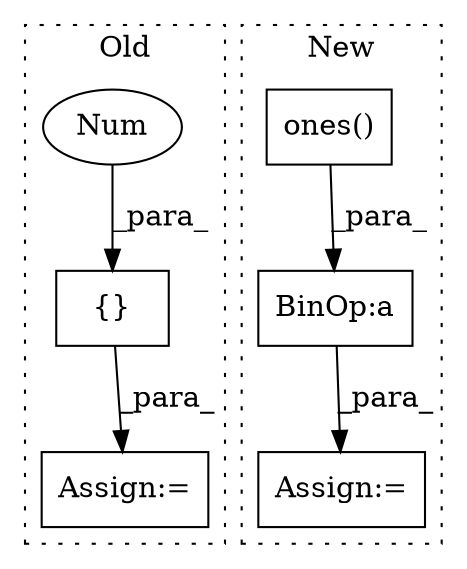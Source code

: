 digraph G {
subgraph cluster0 {
1 [label="{}" a="59" s="6687,6714" l="1,0" shape="box"];
3 [label="Assign:=" a="68" s="6676" l="3" shape="box"];
6 [label="Num" a="76" s="6688" l="1" shape="ellipse"];
label = "Old";
style="dotted";
}
subgraph cluster1 {
2 [label="ones()" a="75" s="7284,7315" l="8,1" shape="box"];
4 [label="Assign:=" a="68" s="7281" l="3" shape="box"];
5 [label="BinOp:a" a="82" s="7316" l="3" shape="box"];
label = "New";
style="dotted";
}
1 -> 3 [label="_para_"];
2 -> 5 [label="_para_"];
5 -> 4 [label="_para_"];
6 -> 1 [label="_para_"];
}